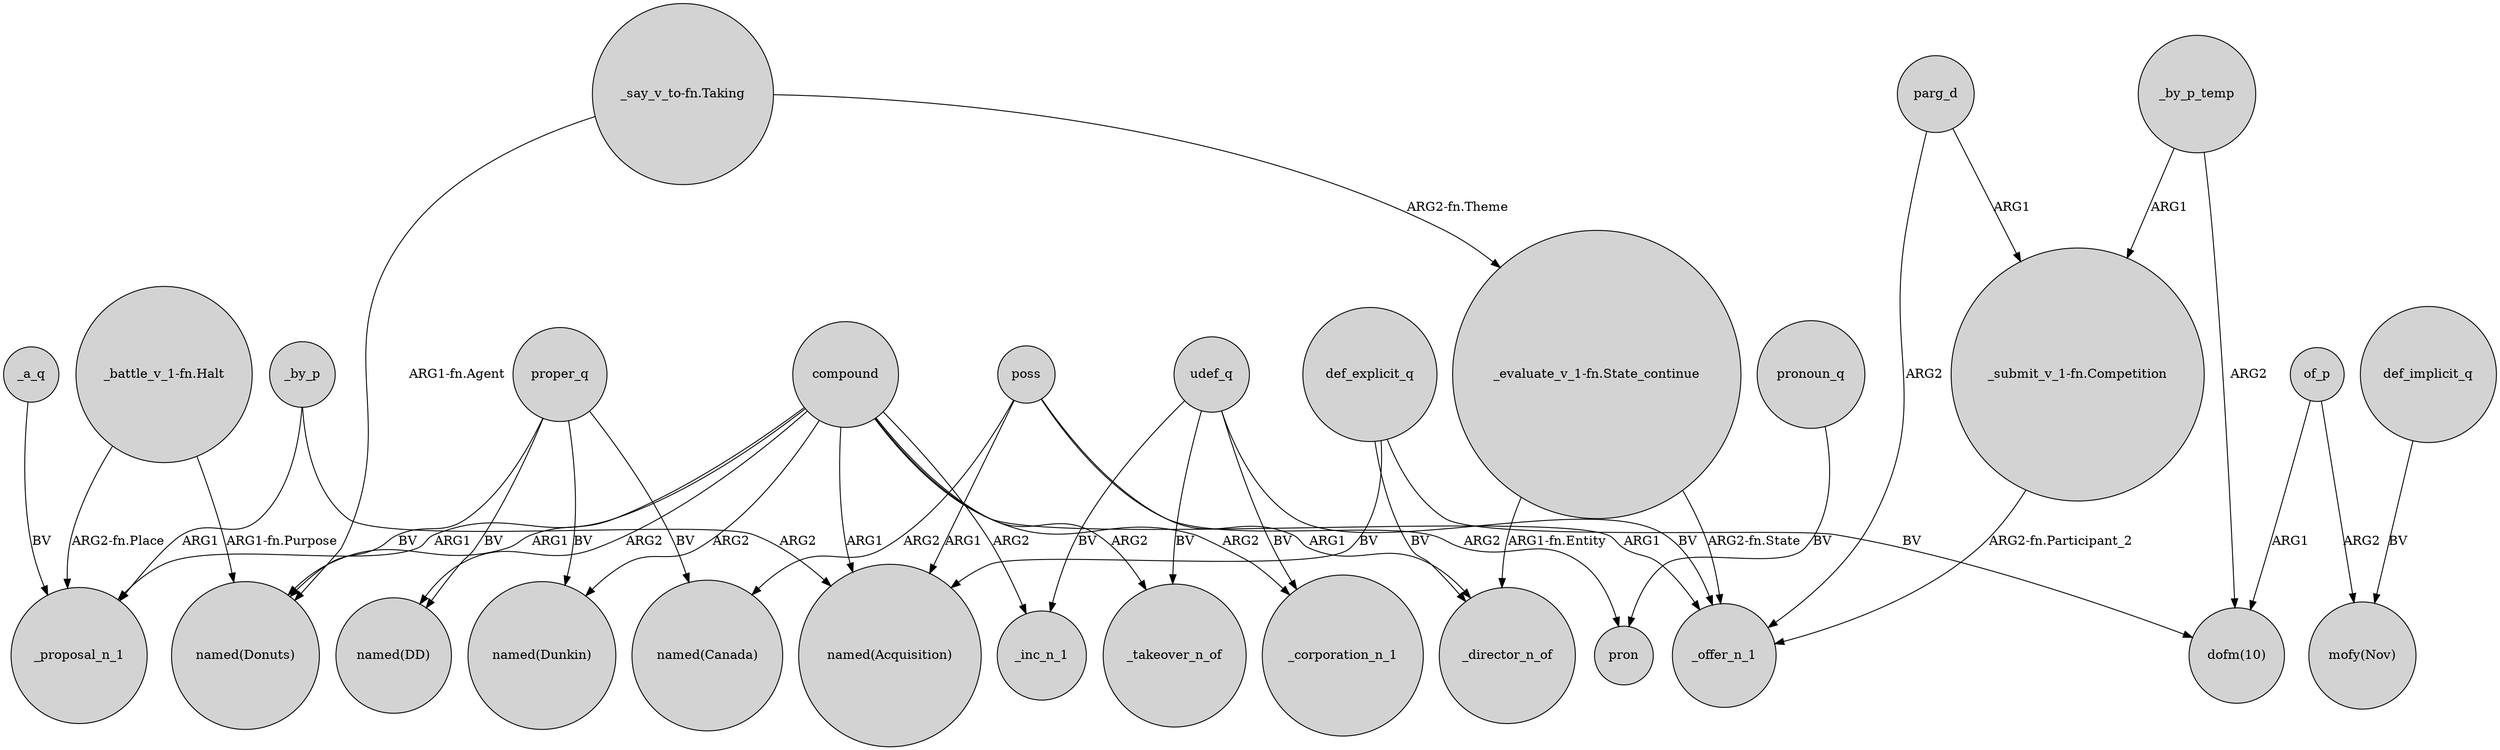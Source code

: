 digraph {
	node [shape=circle style=filled]
	compound -> "named(DD)" [label=ARG2]
	parg_d -> _offer_n_1 [label=ARG2]
	def_explicit_q -> _director_n_of [label=BV]
	compound -> "named(Donuts)" [label=ARG1]
	of_p -> "mofy(Nov)" [label=ARG2]
	"_battle_v_1-fn.Halt" -> "named(Donuts)" [label="ARG1-fn.Purpose"]
	compound -> _proposal_n_1 [label=ARG1]
	"_say_v_to-fn.Taking" -> "named(Donuts)" [label="ARG1-fn.Agent"]
	proper_q -> "named(Dunkin)" [label=BV]
	_a_q -> _proposal_n_1 [label=BV]
	poss -> _director_n_of [label=ARG1]
	udef_q -> _offer_n_1 [label=BV]
	def_explicit_q -> "named(Acquisition)" [label=BV]
	"_evaluate_v_1-fn.State_continue" -> _director_n_of [label="ARG1-fn.Entity"]
	poss -> "named(Acquisition)" [label=ARG1]
	proper_q -> "named(DD)" [label=BV]
	parg_d -> "_submit_v_1-fn.Competition" [label=ARG1]
	compound -> _offer_n_1 [label=ARG1]
	pronoun_q -> pron [label=BV]
	udef_q -> _takeover_n_of [label=BV]
	udef_q -> _inc_n_1 [label=BV]
	poss -> pron [label=ARG2]
	compound -> _inc_n_1 [label=ARG2]
	proper_q -> "named(Donuts)" [label=BV]
	compound -> "named(Dunkin)" [label=ARG2]
	_by_p -> "named(Acquisition)" [label=ARG2]
	compound -> "named(Acquisition)" [label=ARG1]
	_by_p_temp -> "_submit_v_1-fn.Competition" [label=ARG1]
	"_evaluate_v_1-fn.State_continue" -> _offer_n_1 [label="ARG2-fn.State"]
	proper_q -> "named(Canada)" [label=BV]
	compound -> _corporation_n_1 [label=ARG2]
	udef_q -> _corporation_n_1 [label=BV]
	of_p -> "dofm(10)" [label=ARG1]
	compound -> _takeover_n_of [label=ARG2]
	def_implicit_q -> "mofy(Nov)" [label=BV]
	"_submit_v_1-fn.Competition" -> _offer_n_1 [label="ARG2-fn.Participant_2"]
	"_battle_v_1-fn.Halt" -> _proposal_n_1 [label="ARG2-fn.Place"]
	_by_p_temp -> "dofm(10)" [label=ARG2]
	poss -> "named(Canada)" [label=ARG2]
	"_say_v_to-fn.Taking" -> "_evaluate_v_1-fn.State_continue" [label="ARG2-fn.Theme"]
	def_explicit_q -> "dofm(10)" [label=BV]
	_by_p -> _proposal_n_1 [label=ARG1]
}
